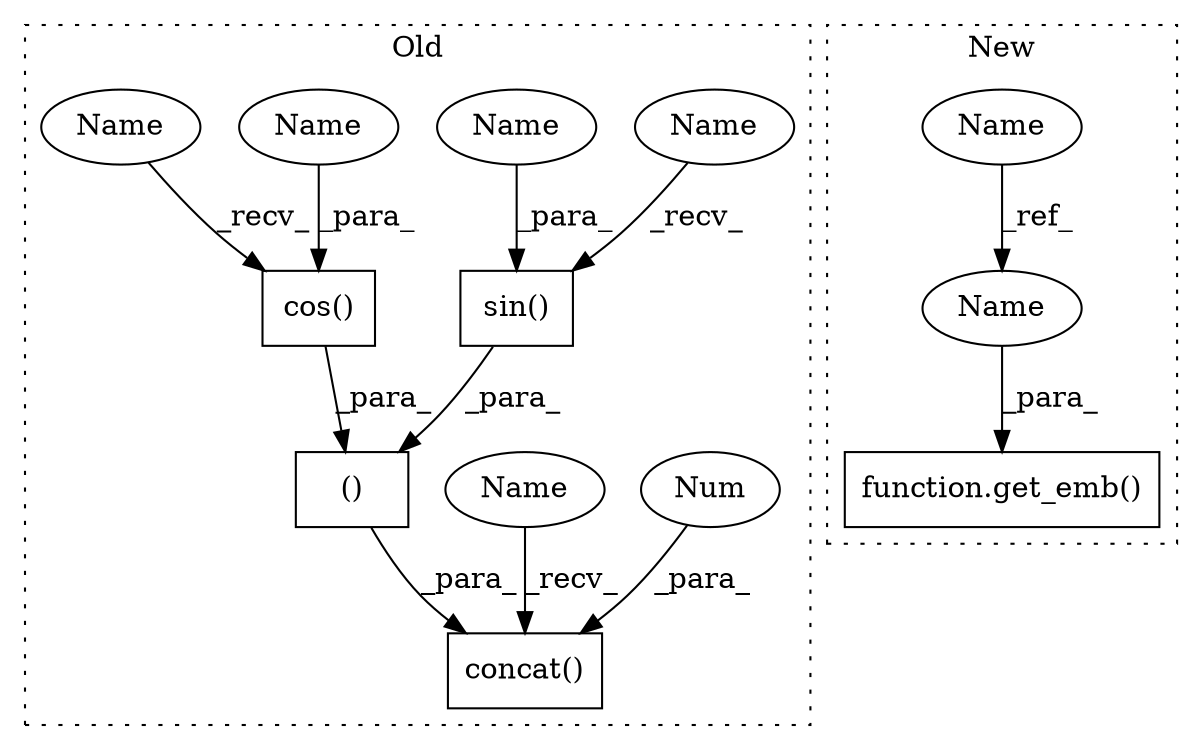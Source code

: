 digraph G {
subgraph cluster0 {
1 [label="concat()" a="75" s="3071,3123" l="10,1" shape="box"];
3 [label="()" a="54" s="3099" l="19" shape="box"];
4 [label="sin()" a="75" s="3082,3098" l="7,1" shape="box"];
6 [label="cos()" a="75" s="3101,3117" l="7,1" shape="box"];
7 [label="Num" a="76" s="3121" l="2" shape="ellipse"];
8 [label="Name" a="87" s="3071" l="2" shape="ellipse"];
9 [label="Name" a="87" s="3082" l="2" shape="ellipse"];
10 [label="Name" a="87" s="3101" l="2" shape="ellipse"];
12 [label="Name" a="87" s="3089" l="9" shape="ellipse"];
13 [label="Name" a="87" s="3108" l="9" shape="ellipse"];
label = "Old";
style="dotted";
}
subgraph cluster1 {
2 [label="function.get_emb()" a="75" s="3272,3289" l="8,1" shape="box"];
5 [label="Name" a="87" s="3122" l="9" shape="ellipse"];
11 [label="Name" a="87" s="3280" l="9" shape="ellipse"];
label = "New";
style="dotted";
}
3 -> 1 [label="_para_"];
4 -> 3 [label="_para_"];
5 -> 11 [label="_ref_"];
6 -> 3 [label="_para_"];
7 -> 1 [label="_para_"];
8 -> 1 [label="_recv_"];
9 -> 4 [label="_recv_"];
10 -> 6 [label="_recv_"];
11 -> 2 [label="_para_"];
12 -> 4 [label="_para_"];
13 -> 6 [label="_para_"];
}
